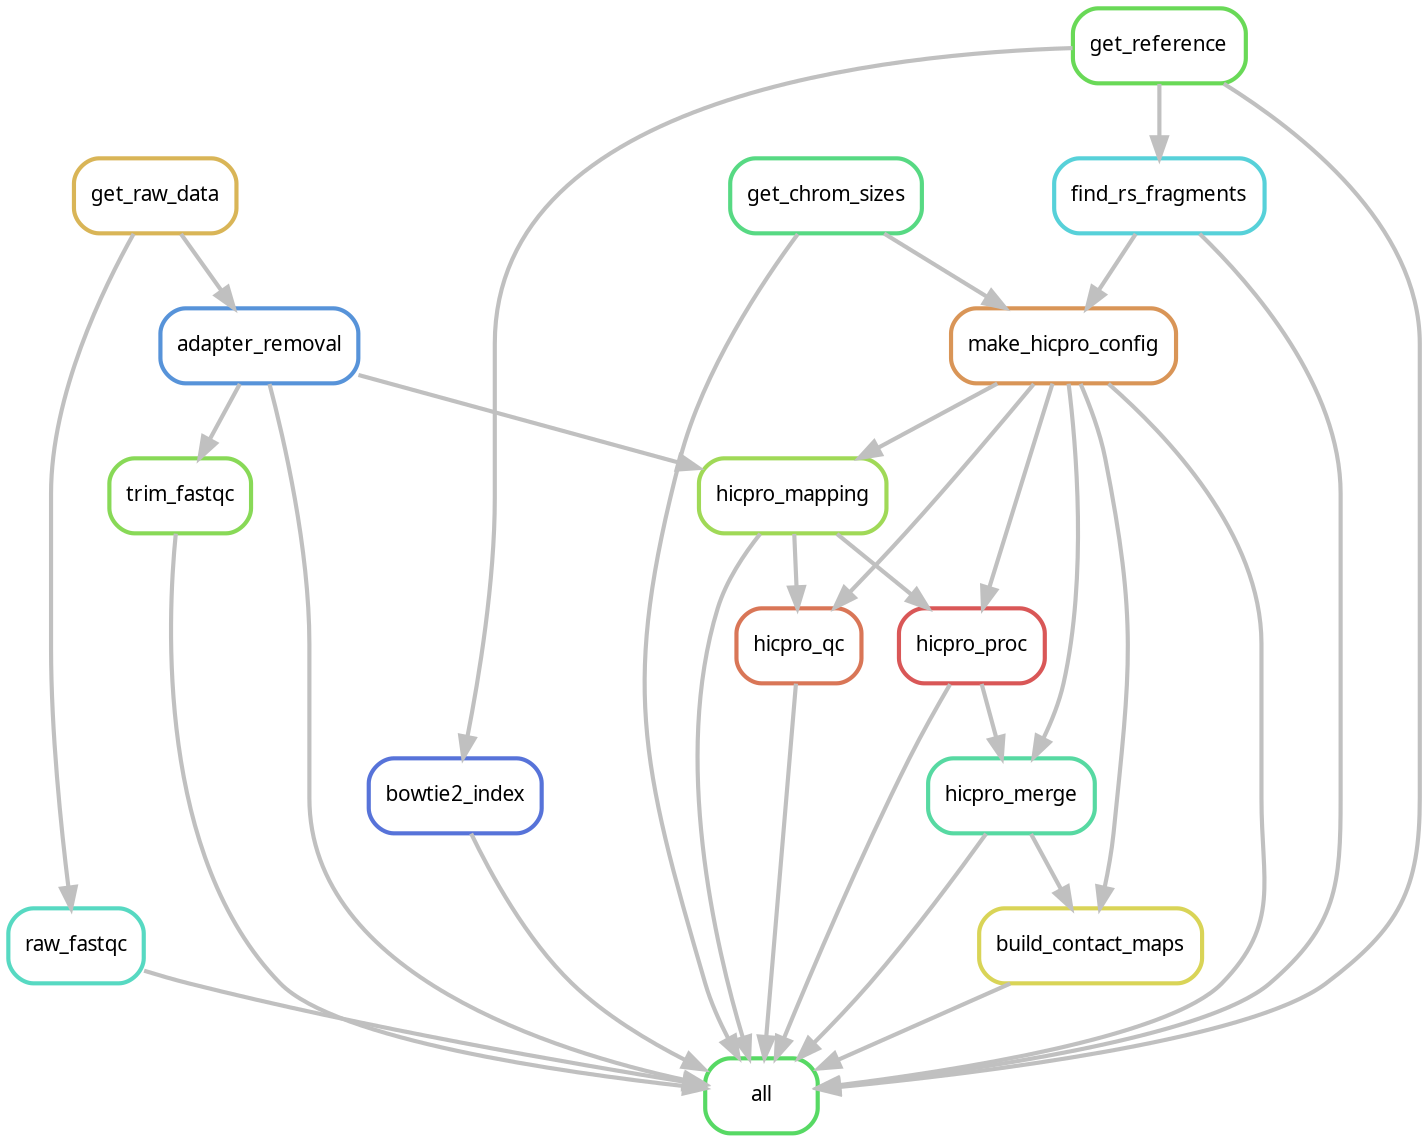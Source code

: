 digraph snakemake_dag {
    graph[bgcolor=white, margin=0];
    node[shape=box, style=rounded, fontname=sans,                 fontsize=10, penwidth=2];
    edge[penwidth=2, color=grey];
	0[label = "all", color = "0.35 0.6 0.85", style="rounded"];
	1[label = "raw_fastqc", color = "0.47 0.6 0.85", style="rounded"];
	2[label = "hicpro_proc", color = "0.00 0.6 0.85", style="rounded"];
	3[label = "trim_fastqc", color = "0.27 0.6 0.85", style="rounded"];
	4[label = "bowtie2_index", color = "0.63 0.6 0.85", style="rounded"];
	5[label = "hicpro_mapping", color = "0.24 0.6 0.85", style="rounded"];
	6[label = "build_contact_maps", color = "0.16 0.6 0.85", style="rounded"];
	7[label = "hicpro_qc", color = "0.04 0.6 0.85", style="rounded"];
	8[label = "adapter_removal", color = "0.59 0.6 0.85", style="rounded"];
	9[label = "get_chrom_sizes", color = "0.39 0.6 0.85", style="rounded"];
	10[label = "make_hicpro_config", color = "0.08 0.6 0.85", style="rounded"];
	11[label = "find_rs_fragments", color = "0.51 0.6 0.85", style="rounded"];
	12[label = "hicpro_merge", color = "0.43 0.6 0.85", style="rounded"];
	13[label = "get_reference", color = "0.31 0.6 0.85", style="rounded"];
	14[label = "get_raw_data", color = "0.12 0.6 0.85", style="rounded"];
	2 -> 0
	6 -> 0
	7 -> 0
	10 -> 0
	5 -> 0
	3 -> 0
	13 -> 0
	9 -> 0
	12 -> 0
	1 -> 0
	11 -> 0
	8 -> 0
	4 -> 0
	14 -> 1
	5 -> 2
	10 -> 2
	8 -> 3
	13 -> 4
	10 -> 5
	8 -> 5
	12 -> 6
	10 -> 6
	5 -> 7
	10 -> 7
	14 -> 8
	11 -> 10
	9 -> 10
	13 -> 11
	2 -> 12
	10 -> 12
}            
